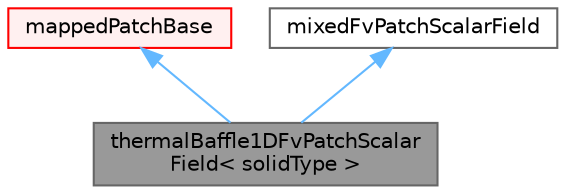 digraph "thermalBaffle1DFvPatchScalarField&lt; solidType &gt;"
{
 // LATEX_PDF_SIZE
  bgcolor="transparent";
  edge [fontname=Helvetica,fontsize=10,labelfontname=Helvetica,labelfontsize=10];
  node [fontname=Helvetica,fontsize=10,shape=box,height=0.2,width=0.4];
  Node1 [id="Node000001",label="thermalBaffle1DFvPatchScalar\lField\< solidType \>",height=0.2,width=0.4,color="gray40", fillcolor="grey60", style="filled", fontcolor="black",tooltip="This BC solves a steady 1D thermal baffle."];
  Node2 -> Node1 [id="edge1_Node000001_Node000002",dir="back",color="steelblue1",style="solid",tooltip=" "];
  Node2 [id="Node000002",label="mappedPatchBase",height=0.2,width=0.4,color="red", fillcolor="#FFF0F0", style="filled",URL="$classFoam_1_1mappedPatchBase.html",tooltip="Determines a mapping between patch face centres and mesh cell or face centres and processors they're ..."];
  Node41 -> Node1 [id="edge2_Node000001_Node000041",dir="back",color="steelblue1",style="solid",tooltip=" "];
  Node41 [id="Node000041",label="mixedFvPatchScalarField",height=0.2,width=0.4,color="gray40", fillcolor="white", style="filled",tooltip=" "];
}
